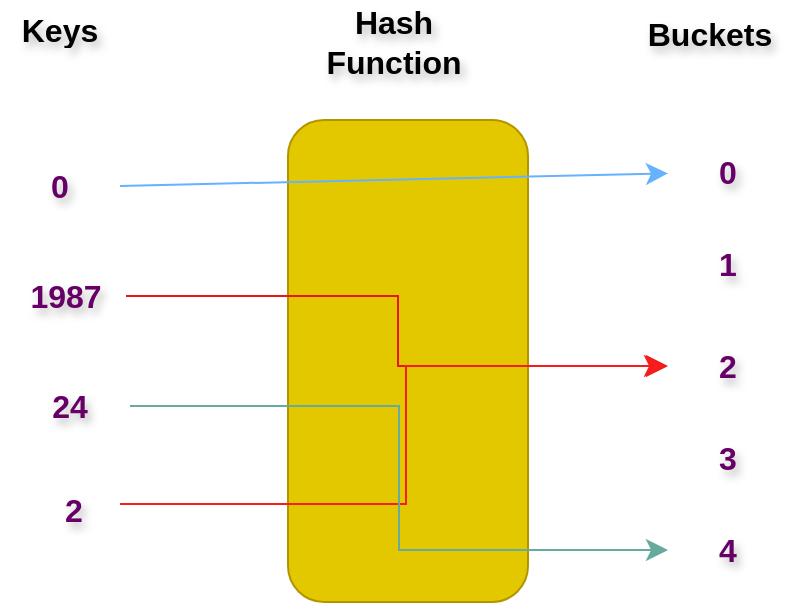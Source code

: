 <mxfile version="24.8.4">
  <diagram name="Page-1" id="fs2SqTxfVMasAFFmqLBA">
    <mxGraphModel dx="1450" dy="615" grid="0" gridSize="10" guides="1" tooltips="1" connect="1" arrows="1" fold="1" page="0" pageScale="1" pageWidth="850" pageHeight="1100" math="0" shadow="0">
      <root>
        <mxCell id="0" />
        <mxCell id="1" parent="0" />
        <mxCell id="uihA0G4v9TT-xtdiuK2H-1" value="" style="rounded=1;whiteSpace=wrap;html=1;fillColor=#e3c800;strokeColor=#B09500;fontColor=#000000;fontStyle=1;textShadow=1;" vertex="1" parent="1">
          <mxGeometry x="140" y="170" width="120" height="241" as="geometry" />
        </mxCell>
        <mxCell id="uihA0G4v9TT-xtdiuK2H-11" style="edgeStyle=none;curved=1;rounded=0;orthogonalLoop=1;jettySize=auto;html=1;exitX=1;exitY=0.5;exitDx=0;exitDy=0;fontSize=12;startSize=8;endSize=8;strokeColor=#66B2FF;fontColor=#660066;fontStyle=1;textShadow=1;" edge="1" parent="1" source="uihA0G4v9TT-xtdiuK2H-2" target="uihA0G4v9TT-xtdiuK2H-3">
          <mxGeometry relative="1" as="geometry" />
        </mxCell>
        <mxCell id="uihA0G4v9TT-xtdiuK2H-2" value="0" style="text;strokeColor=none;fillColor=none;html=1;align=center;verticalAlign=middle;whiteSpace=wrap;rounded=0;fontSize=16;fontColor=#660066;fontStyle=1;textShadow=1;" vertex="1" parent="1">
          <mxGeometry x="-4" y="188" width="60" height="30" as="geometry" />
        </mxCell>
        <mxCell id="uihA0G4v9TT-xtdiuK2H-3" value="0" style="text;strokeColor=none;fillColor=none;html=1;align=center;verticalAlign=middle;whiteSpace=wrap;rounded=0;fontSize=16;fontColor=#660066;fontStyle=1;textShadow=1;" vertex="1" parent="1">
          <mxGeometry x="330" y="181" width="60" height="30" as="geometry" />
        </mxCell>
        <mxCell id="uihA0G4v9TT-xtdiuK2H-4" value="1" style="text;strokeColor=none;fillColor=none;html=1;align=center;verticalAlign=middle;whiteSpace=wrap;rounded=0;fontSize=16;fontColor=#660066;fontStyle=1;textShadow=1;" vertex="1" parent="1">
          <mxGeometry x="330" y="227" width="60" height="30" as="geometry" />
        </mxCell>
        <mxCell id="uihA0G4v9TT-xtdiuK2H-5" value="2" style="text;strokeColor=none;fillColor=none;html=1;align=center;verticalAlign=middle;whiteSpace=wrap;rounded=0;fontSize=16;fontColor=#660066;fontStyle=1;textShadow=1;" vertex="1" parent="1">
          <mxGeometry x="330" y="278" width="60" height="30" as="geometry" />
        </mxCell>
        <mxCell id="uihA0G4v9TT-xtdiuK2H-6" value="3" style="text;strokeColor=none;fillColor=none;html=1;align=center;verticalAlign=middle;whiteSpace=wrap;rounded=0;fontSize=16;fontColor=#660066;fontStyle=1;textShadow=1;" vertex="1" parent="1">
          <mxGeometry x="330" y="324" width="60" height="30" as="geometry" />
        </mxCell>
        <mxCell id="uihA0G4v9TT-xtdiuK2H-7" value="4" style="text;strokeColor=none;fillColor=none;html=1;align=center;verticalAlign=middle;whiteSpace=wrap;rounded=0;fontSize=16;fontColor=#660066;fontStyle=1;textShadow=1;" vertex="1" parent="1">
          <mxGeometry x="330" y="370" width="60" height="30" as="geometry" />
        </mxCell>
        <mxCell id="uihA0G4v9TT-xtdiuK2H-12" style="edgeStyle=orthogonalEdgeStyle;rounded=0;orthogonalLoop=1;jettySize=auto;html=1;exitX=1;exitY=0.5;exitDx=0;exitDy=0;entryX=0;entryY=0.5;entryDx=0;entryDy=0;fontSize=12;startSize=8;endSize=8;strokeColor=#e81717;fontColor=#660066;fontStyle=1;textShadow=1;" edge="1" parent="1" source="uihA0G4v9TT-xtdiuK2H-8" target="uihA0G4v9TT-xtdiuK2H-5">
          <mxGeometry relative="1" as="geometry">
            <Array as="points">
              <mxPoint x="195" y="258" />
              <mxPoint x="195" y="293" />
            </Array>
          </mxGeometry>
        </mxCell>
        <mxCell id="uihA0G4v9TT-xtdiuK2H-8" value="1987" style="text;strokeColor=none;fillColor=none;html=1;align=center;verticalAlign=middle;whiteSpace=wrap;rounded=0;fontSize=16;fontColor=#660066;fontStyle=1;textShadow=1;" vertex="1" parent="1">
          <mxGeometry x="-1" y="243" width="60" height="30" as="geometry" />
        </mxCell>
        <mxCell id="uihA0G4v9TT-xtdiuK2H-14" style="edgeStyle=elbowEdgeStyle;rounded=0;orthogonalLoop=1;jettySize=auto;html=1;exitX=1;exitY=0.5;exitDx=0;exitDy=0;fontSize=12;startSize=8;endSize=8;strokeColor=#f71d1d;fontColor=#660066;fontStyle=1;textShadow=1;" edge="1" parent="1">
          <mxGeometry relative="1" as="geometry">
            <mxPoint x="329" y="293" as="targetPoint" />
            <mxPoint x="56" y="362" as="sourcePoint" />
            <Array as="points">
              <mxPoint x="199" y="315" />
            </Array>
          </mxGeometry>
        </mxCell>
        <mxCell id="uihA0G4v9TT-xtdiuK2H-15" style="edgeStyle=elbowEdgeStyle;rounded=0;orthogonalLoop=1;jettySize=auto;html=1;exitX=1;exitY=0.5;exitDx=0;exitDy=0;entryX=0;entryY=0.5;entryDx=0;entryDy=0;fontSize=12;startSize=8;endSize=8;strokeColor=#67AB9F;fontColor=#660066;fontStyle=1;textShadow=1;" edge="1" parent="1" source="uihA0G4v9TT-xtdiuK2H-9" target="uihA0G4v9TT-xtdiuK2H-7">
          <mxGeometry relative="1" as="geometry" />
        </mxCell>
        <mxCell id="uihA0G4v9TT-xtdiuK2H-9" value="24" style="text;strokeColor=none;fillColor=none;html=1;align=center;verticalAlign=middle;whiteSpace=wrap;rounded=0;fontSize=16;fontColor=#660066;fontStyle=1;textShadow=1;" vertex="1" parent="1">
          <mxGeometry x="1" y="298" width="60" height="30" as="geometry" />
        </mxCell>
        <mxCell id="uihA0G4v9TT-xtdiuK2H-10" value="2" style="text;strokeColor=none;fillColor=none;html=1;align=center;verticalAlign=middle;whiteSpace=wrap;rounded=0;fontSize=16;fontColor=#660066;fontStyle=1;textShadow=1;" vertex="1" parent="1">
          <mxGeometry x="3" y="350" width="60" height="30" as="geometry" />
        </mxCell>
        <mxCell id="uihA0G4v9TT-xtdiuK2H-16" value="Keys" style="text;strokeColor=none;fillColor=none;html=1;align=center;verticalAlign=middle;whiteSpace=wrap;rounded=0;fontSize=16;fontStyle=1;labelBorderColor=none;textShadow=1;" vertex="1" parent="1">
          <mxGeometry x="-4" y="110" width="60" height="30" as="geometry" />
        </mxCell>
        <mxCell id="uihA0G4v9TT-xtdiuK2H-17" value="Hash Function" style="text;strokeColor=none;fillColor=none;html=1;align=center;verticalAlign=middle;whiteSpace=wrap;rounded=0;fontSize=16;fontStyle=1;labelBorderColor=none;textShadow=1;" vertex="1" parent="1">
          <mxGeometry x="163" y="116" width="60" height="30" as="geometry" />
        </mxCell>
        <mxCell id="uihA0G4v9TT-xtdiuK2H-18" value="Buckets" style="text;strokeColor=none;fillColor=none;html=1;align=center;verticalAlign=middle;whiteSpace=wrap;rounded=0;fontSize=16;fontStyle=1;labelBorderColor=none;textShadow=1;" vertex="1" parent="1">
          <mxGeometry x="321" y="112" width="60" height="30" as="geometry" />
        </mxCell>
      </root>
    </mxGraphModel>
  </diagram>
</mxfile>
